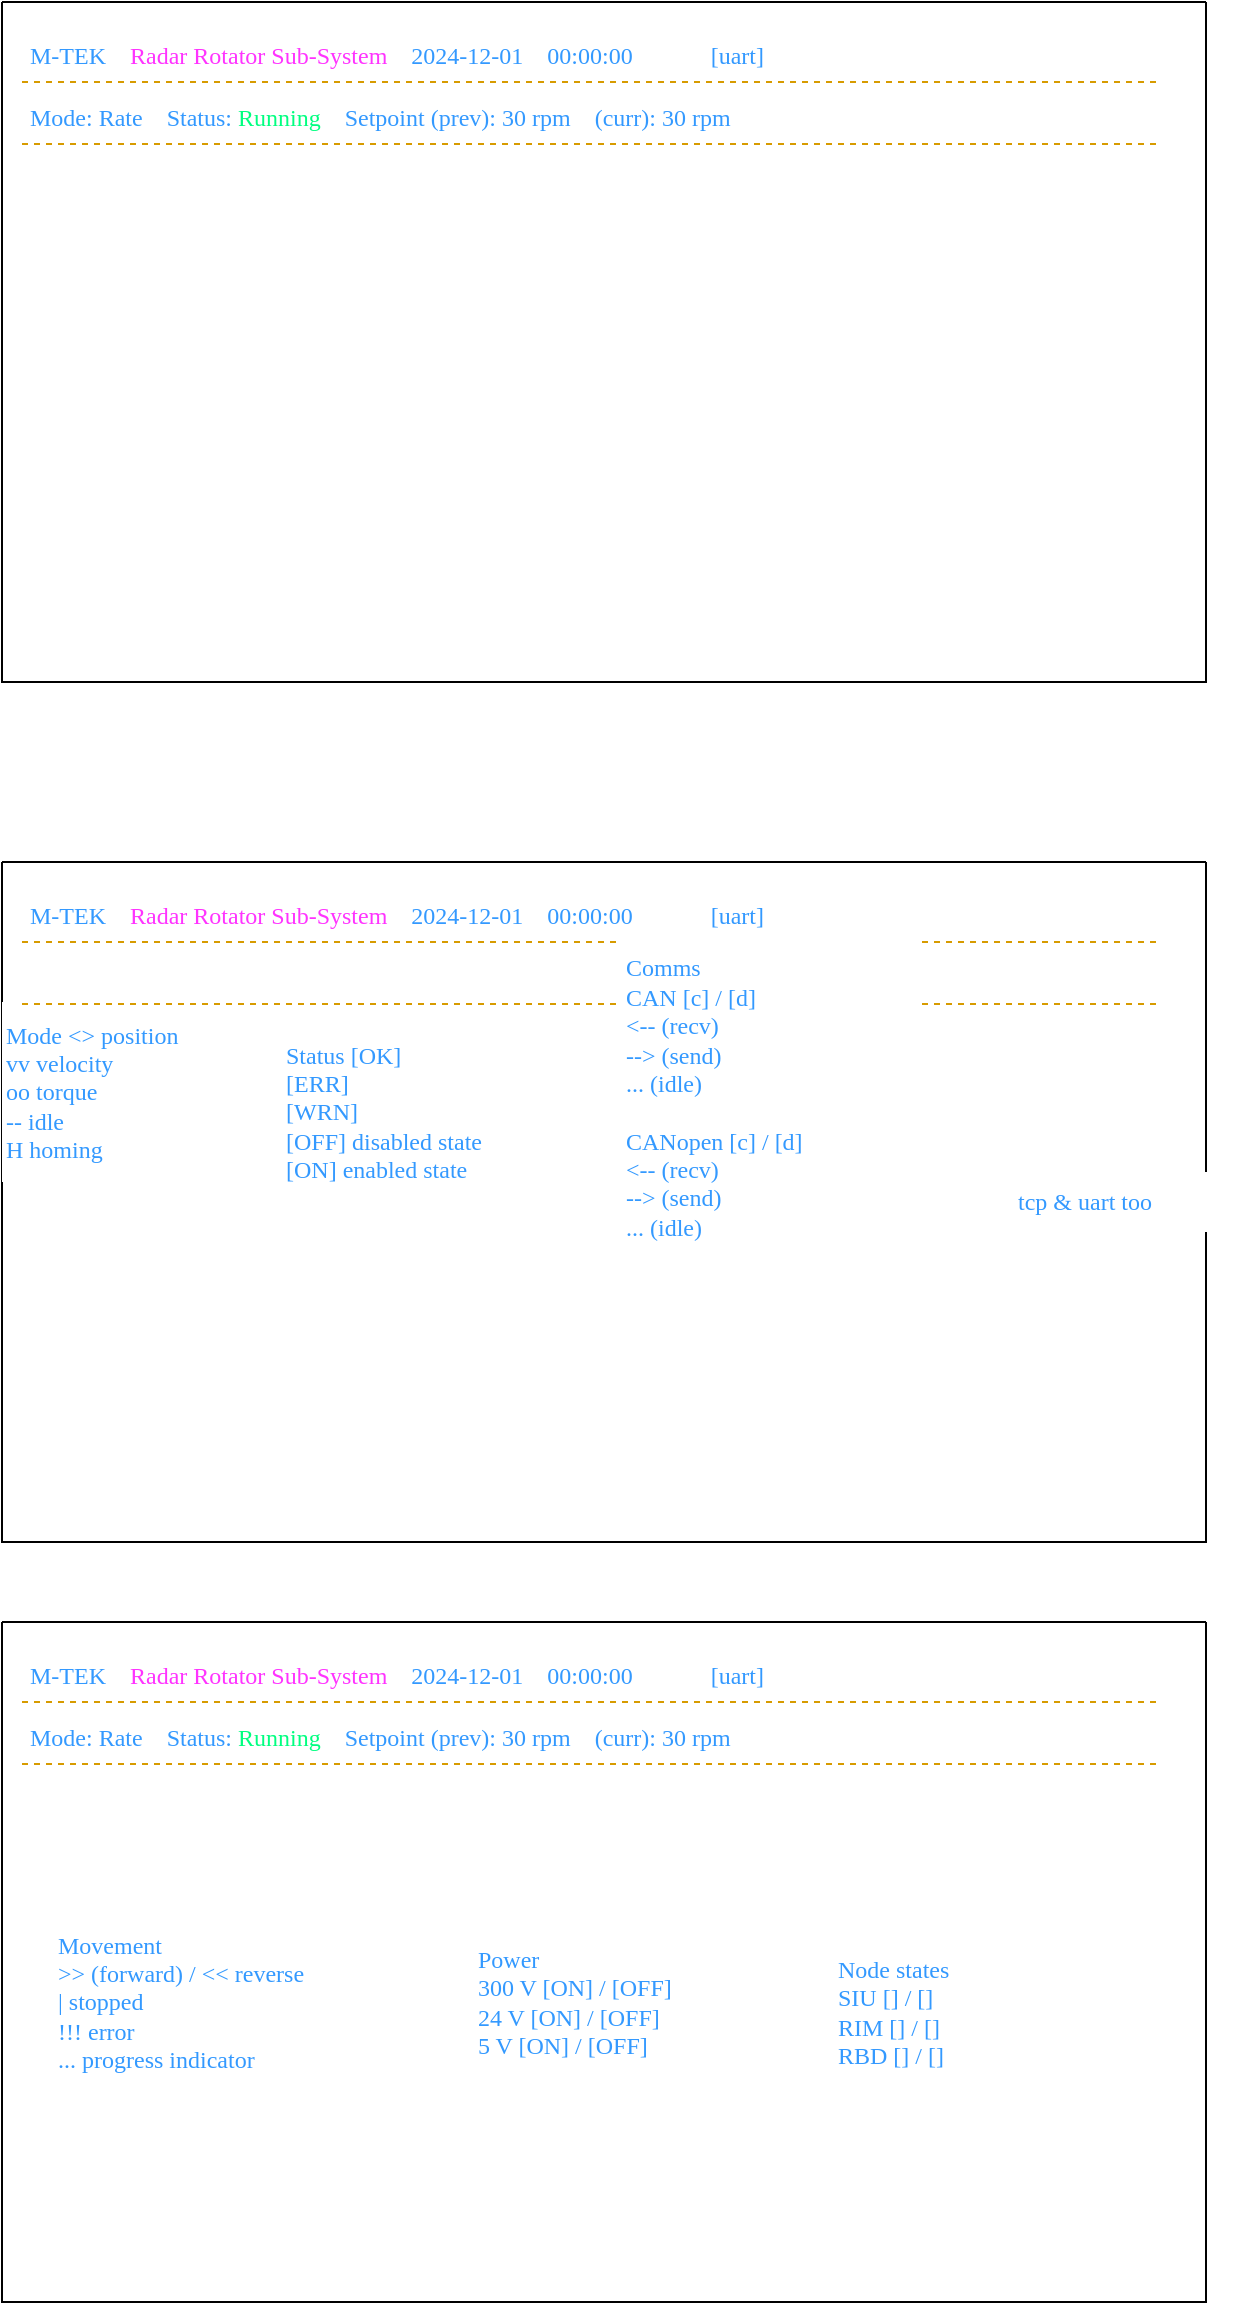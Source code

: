 <mxfile version="25.0.1">
  <diagram name="Page-1" id="gYPdV5KYoYjTxZCbX4Au">
    <mxGraphModel dx="1195" dy="615" grid="1" gridSize="10" guides="1" tooltips="1" connect="1" arrows="1" fold="1" page="1" pageScale="1" pageWidth="1654" pageHeight="1169" math="0" shadow="0">
      <root>
        <mxCell id="0" />
        <mxCell id="1" parent="0" />
        <mxCell id="oLKlljd090616Nfrw5Nb-1" value="" style="swimlane;startSize=0;" vertex="1" parent="1">
          <mxGeometry x="14" y="10" width="602" height="340" as="geometry" />
        </mxCell>
        <mxCell id="oLKlljd090616Nfrw5Nb-9" value="&lt;font color=&quot;#3399ff&quot; face=&quot;Lucida Console&quot;&gt;M-TEK&amp;nbsp; &amp;nbsp; &lt;/font&gt;&lt;font color=&quot;#ff33ff&quot; face=&quot;Lucida Console&quot;&gt;Radar Rotator Sub-System&amp;nbsp; &amp;nbsp;&amp;nbsp;&lt;/font&gt;&lt;span style=&quot;color: rgb(51, 153, 255); font-family: &amp;quot;Lucida Console&amp;quot;;&quot;&gt;2024-12-01&amp;nbsp; &amp;nbsp; 00:00:00&lt;/span&gt;&lt;font color=&quot;#ff33ff&quot; face=&quot;Lucida Console&quot;&gt;&amp;nbsp; &amp;nbsp; &amp;nbsp; &amp;nbsp; &amp;nbsp; &amp;nbsp; &amp;nbsp;&lt;/font&gt;&lt;span style=&quot;color: rgb(51, 153, 255); font-family: &amp;quot;Lucida Console&amp;quot;;&quot;&gt;[uart]&lt;/span&gt;" style="text;html=1;align=left;verticalAlign=middle;resizable=0;points=[];autosize=1;strokeColor=none;fillColor=default;" vertex="1" parent="oLKlljd090616Nfrw5Nb-1">
          <mxGeometry x="12" y="13" width="582" height="27" as="geometry" />
        </mxCell>
        <mxCell id="oLKlljd090616Nfrw5Nb-6" value="" style="endArrow=none;dashed=1;html=1;rounded=0;strokeColor=#d79b00;fillColor=#ffe6cc;" edge="1" parent="oLKlljd090616Nfrw5Nb-1">
          <mxGeometry width="50" height="50" relative="1" as="geometry">
            <mxPoint x="10" y="40" as="sourcePoint" />
            <mxPoint x="580" y="40" as="targetPoint" />
          </mxGeometry>
        </mxCell>
        <mxCell id="oLKlljd090616Nfrw5Nb-10" value="&lt;font color=&quot;#3399ff&quot; face=&quot;Lucida Console&quot;&gt;Mode: Rate&amp;nbsp; &amp;nbsp; Status:&amp;nbsp;&lt;/font&gt;&lt;font color=&quot;#00ff80&quot; face=&quot;Lucida Console&quot;&gt;Running&amp;nbsp; &amp;nbsp; &lt;/font&gt;&lt;span style=&quot;color: rgb(51, 153, 255); font-family: &amp;quot;Lucida Console&amp;quot;;&quot;&gt;Setpoint (prev): 30 rpm&amp;nbsp; &amp;nbsp; (curr): 30 rpm&lt;/span&gt;&lt;font color=&quot;#ff33ff&quot; face=&quot;Lucida Console&quot;&gt;&amp;nbsp;&lt;/font&gt;" style="text;html=1;align=left;verticalAlign=middle;resizable=0;points=[];autosize=1;strokeColor=none;fillColor=default;" vertex="1" parent="oLKlljd090616Nfrw5Nb-1">
          <mxGeometry x="12" y="43" width="570" height="30" as="geometry" />
        </mxCell>
        <mxCell id="oLKlljd090616Nfrw5Nb-12" value="" style="endArrow=none;dashed=1;html=1;rounded=0;strokeColor=#d79b00;fillColor=#ffe6cc;" edge="1" parent="oLKlljd090616Nfrw5Nb-1">
          <mxGeometry width="50" height="50" relative="1" as="geometry">
            <mxPoint x="10" y="71" as="sourcePoint" />
            <mxPoint x="580" y="71" as="targetPoint" />
          </mxGeometry>
        </mxCell>
        <mxCell id="oLKlljd090616Nfrw5Nb-13" value="" style="swimlane;startSize=0;" vertex="1" parent="1">
          <mxGeometry x="14" y="440" width="602" height="340" as="geometry" />
        </mxCell>
        <mxCell id="oLKlljd090616Nfrw5Nb-14" value="&lt;font color=&quot;#3399ff&quot; face=&quot;Lucida Console&quot;&gt;M-TEK&amp;nbsp; &amp;nbsp; &lt;/font&gt;&lt;font color=&quot;#ff33ff&quot; face=&quot;Lucida Console&quot;&gt;Radar Rotator Sub-System&amp;nbsp; &amp;nbsp;&amp;nbsp;&lt;/font&gt;&lt;span style=&quot;color: rgb(51, 153, 255); font-family: &amp;quot;Lucida Console&amp;quot;;&quot;&gt;2024-12-01&amp;nbsp; &amp;nbsp; 00:00:00&lt;/span&gt;&lt;font color=&quot;#ff33ff&quot; face=&quot;Lucida Console&quot;&gt;&amp;nbsp; &amp;nbsp; &amp;nbsp; &amp;nbsp; &amp;nbsp; &amp;nbsp; &amp;nbsp;&lt;/font&gt;&lt;span style=&quot;color: rgb(51, 153, 255); font-family: &amp;quot;Lucida Console&amp;quot;;&quot;&gt;[uart]&lt;/span&gt;" style="text;html=1;align=left;verticalAlign=middle;resizable=0;points=[];autosize=1;strokeColor=none;fillColor=default;" vertex="1" parent="oLKlljd090616Nfrw5Nb-13">
          <mxGeometry x="12" y="13" width="582" height="27" as="geometry" />
        </mxCell>
        <mxCell id="oLKlljd090616Nfrw5Nb-15" value="" style="endArrow=none;dashed=1;html=1;rounded=0;strokeColor=#d79b00;fillColor=#ffe6cc;" edge="1" parent="oLKlljd090616Nfrw5Nb-13">
          <mxGeometry width="50" height="50" relative="1" as="geometry">
            <mxPoint x="10" y="40" as="sourcePoint" />
            <mxPoint x="580" y="40" as="targetPoint" />
          </mxGeometry>
        </mxCell>
        <mxCell id="oLKlljd090616Nfrw5Nb-16" value="&lt;font color=&quot;#3399ff&quot; face=&quot;Lucida Console&quot;&gt;Mode &amp;lt;&amp;gt; position&lt;/font&gt;&lt;div&gt;&lt;font color=&quot;#3399ff&quot; face=&quot;Lucida Console&quot;&gt;vv velocity&lt;/font&gt;&lt;/div&gt;&lt;div&gt;&lt;font color=&quot;#3399ff&quot; face=&quot;Lucida Console&quot;&gt;oo torque&lt;/font&gt;&lt;/div&gt;&lt;div&gt;&lt;font color=&quot;#3399ff&quot; face=&quot;Lucida Console&quot;&gt;-- idle&lt;/font&gt;&lt;/div&gt;&lt;div&gt;&lt;font color=&quot;#3399ff&quot; face=&quot;Lucida Console&quot;&gt;H homing&lt;/font&gt;&lt;/div&gt;" style="text;html=1;align=left;verticalAlign=middle;resizable=0;points=[];autosize=1;strokeColor=none;fillColor=default;" vertex="1" parent="oLKlljd090616Nfrw5Nb-13">
          <mxGeometry y="70" width="140" height="90" as="geometry" />
        </mxCell>
        <mxCell id="oLKlljd090616Nfrw5Nb-17" value="" style="endArrow=none;dashed=1;html=1;rounded=0;strokeColor=#d79b00;fillColor=#ffe6cc;" edge="1" parent="oLKlljd090616Nfrw5Nb-13">
          <mxGeometry width="50" height="50" relative="1" as="geometry">
            <mxPoint x="10" y="71" as="sourcePoint" />
            <mxPoint x="580" y="71" as="targetPoint" />
          </mxGeometry>
        </mxCell>
        <mxCell id="oLKlljd090616Nfrw5Nb-18" value="&lt;font color=&quot;#3399ff&quot; face=&quot;Lucida Console&quot;&gt;Status [OK]&amp;nbsp;&lt;/font&gt;&lt;div&gt;&lt;font color=&quot;#3399ff&quot; face=&quot;Lucida Console&quot;&gt;[ERR]&amp;nbsp;&lt;/font&gt;&lt;/div&gt;&lt;div&gt;&lt;font color=&quot;#3399ff&quot; face=&quot;Lucida Console&quot;&gt;[WRN]&lt;/font&gt;&lt;/div&gt;&lt;div&gt;&lt;font color=&quot;#3399ff&quot; face=&quot;Lucida Console&quot;&gt;[OFF] disabled state&lt;/font&gt;&lt;/div&gt;&lt;div&gt;&lt;font color=&quot;#3399ff&quot; face=&quot;Lucida Console&quot;&gt;[ON] enabled state&lt;/font&gt;&lt;/div&gt;" style="text;html=1;align=left;verticalAlign=middle;resizable=0;points=[];autosize=1;strokeColor=none;fillColor=default;" vertex="1" parent="oLKlljd090616Nfrw5Nb-13">
          <mxGeometry x="140" y="80" width="170" height="90" as="geometry" />
        </mxCell>
        <mxCell id="oLKlljd090616Nfrw5Nb-19" value="&lt;font color=&quot;#3399ff&quot; face=&quot;Lucida Console&quot;&gt;Comms&amp;nbsp;&amp;nbsp;&lt;/font&gt;&lt;div&gt;&lt;font color=&quot;#3399ff&quot; face=&quot;Lucida Console&quot;&gt;CAN [c] / [d]&amp;nbsp;&lt;/font&gt;&lt;/div&gt;&lt;div&gt;&lt;font color=&quot;#3399ff&quot; face=&quot;Lucida Console&quot;&gt;&amp;lt;-- (recv)&lt;/font&gt;&lt;/div&gt;&lt;div&gt;&lt;font color=&quot;#3399ff&quot; face=&quot;Lucida Console&quot;&gt;--&amp;gt; (send)&lt;/font&gt;&lt;/div&gt;&lt;div&gt;&lt;font color=&quot;#3399ff&quot; face=&quot;Lucida Console&quot;&gt;... (idle)&lt;/font&gt;&lt;/div&gt;&lt;div&gt;&lt;font color=&quot;#3399ff&quot; face=&quot;Lucida Console&quot;&gt;&lt;br&gt;&lt;/font&gt;&lt;/div&gt;&lt;div&gt;&lt;font color=&quot;#3399ff&quot; face=&quot;Lucida Console&quot;&gt;CANopen [c] / [d]&lt;/font&gt;&lt;/div&gt;&lt;div&gt;&lt;div&gt;&lt;font color=&quot;#3399ff&quot; face=&quot;Lucida Console&quot;&gt;&amp;lt;-- (recv)&lt;/font&gt;&lt;/div&gt;&lt;div&gt;&lt;font color=&quot;#3399ff&quot; face=&quot;Lucida Console&quot;&gt;--&amp;gt; (send)&lt;/font&gt;&lt;/div&gt;&lt;div&gt;&lt;font color=&quot;#3399ff&quot; face=&quot;Lucida Console&quot;&gt;... (idle)&lt;/font&gt;&lt;/div&gt;&lt;/div&gt;&lt;div&gt;&lt;font color=&quot;#3399ff&quot; face=&quot;Lucida Console&quot;&gt;&lt;br&gt;&lt;/font&gt;&lt;/div&gt;" style="text;html=1;align=left;verticalAlign=middle;resizable=0;points=[];autosize=1;strokeColor=none;fillColor=default;" vertex="1" parent="oLKlljd090616Nfrw5Nb-13">
          <mxGeometry x="310" y="35" width="150" height="180" as="geometry" />
        </mxCell>
        <mxCell id="oLKlljd090616Nfrw5Nb-20" value="&lt;div&gt;&lt;font color=&quot;#3399ff&quot; face=&quot;Lucida Console&quot;&gt;tcp &amp;amp; uart too&lt;/font&gt;&lt;/div&gt;" style="text;html=1;align=left;verticalAlign=middle;resizable=0;points=[];autosize=1;strokeColor=none;fillColor=default;" vertex="1" parent="1">
          <mxGeometry x="520" y="595" width="120" height="30" as="geometry" />
        </mxCell>
        <mxCell id="oLKlljd090616Nfrw5Nb-21" value="" style="swimlane;startSize=0;" vertex="1" parent="1">
          <mxGeometry x="14" y="820" width="602" height="340" as="geometry" />
        </mxCell>
        <mxCell id="oLKlljd090616Nfrw5Nb-22" value="&lt;font color=&quot;#3399ff&quot; face=&quot;Lucida Console&quot;&gt;M-TEK&amp;nbsp; &amp;nbsp; &lt;/font&gt;&lt;font color=&quot;#ff33ff&quot; face=&quot;Lucida Console&quot;&gt;Radar Rotator Sub-System&amp;nbsp; &amp;nbsp;&amp;nbsp;&lt;/font&gt;&lt;span style=&quot;color: rgb(51, 153, 255); font-family: &amp;quot;Lucida Console&amp;quot;;&quot;&gt;2024-12-01&amp;nbsp; &amp;nbsp; 00:00:00&lt;/span&gt;&lt;font color=&quot;#ff33ff&quot; face=&quot;Lucida Console&quot;&gt;&amp;nbsp; &amp;nbsp; &amp;nbsp; &amp;nbsp; &amp;nbsp; &amp;nbsp; &amp;nbsp;&lt;/font&gt;&lt;span style=&quot;color: rgb(51, 153, 255); font-family: &amp;quot;Lucida Console&amp;quot;;&quot;&gt;[uart]&lt;/span&gt;" style="text;html=1;align=left;verticalAlign=middle;resizable=0;points=[];autosize=1;strokeColor=none;fillColor=default;" vertex="1" parent="oLKlljd090616Nfrw5Nb-21">
          <mxGeometry x="12" y="13" width="582" height="27" as="geometry" />
        </mxCell>
        <mxCell id="oLKlljd090616Nfrw5Nb-23" value="" style="endArrow=none;dashed=1;html=1;rounded=0;strokeColor=#d79b00;fillColor=#ffe6cc;" edge="1" parent="oLKlljd090616Nfrw5Nb-21">
          <mxGeometry width="50" height="50" relative="1" as="geometry">
            <mxPoint x="10" y="40" as="sourcePoint" />
            <mxPoint x="580" y="40" as="targetPoint" />
          </mxGeometry>
        </mxCell>
        <mxCell id="oLKlljd090616Nfrw5Nb-24" value="&lt;font color=&quot;#3399ff&quot; face=&quot;Lucida Console&quot;&gt;Mode: Rate&amp;nbsp; &amp;nbsp; Status:&amp;nbsp;&lt;/font&gt;&lt;font color=&quot;#00ff80&quot; face=&quot;Lucida Console&quot;&gt;Running&amp;nbsp; &amp;nbsp; &lt;/font&gt;&lt;span style=&quot;color: rgb(51, 153, 255); font-family: &amp;quot;Lucida Console&amp;quot;;&quot;&gt;Setpoint (prev): 30 rpm&amp;nbsp; &amp;nbsp; (curr): 30 rpm&lt;/span&gt;&lt;font color=&quot;#ff33ff&quot; face=&quot;Lucida Console&quot;&gt;&amp;nbsp;&lt;/font&gt;" style="text;html=1;align=left;verticalAlign=middle;resizable=0;points=[];autosize=1;strokeColor=none;fillColor=default;" vertex="1" parent="oLKlljd090616Nfrw5Nb-21">
          <mxGeometry x="12" y="43" width="570" height="30" as="geometry" />
        </mxCell>
        <mxCell id="oLKlljd090616Nfrw5Nb-25" value="" style="endArrow=none;dashed=1;html=1;rounded=0;strokeColor=#d79b00;fillColor=#ffe6cc;" edge="1" parent="oLKlljd090616Nfrw5Nb-21">
          <mxGeometry width="50" height="50" relative="1" as="geometry">
            <mxPoint x="10" y="71" as="sourcePoint" />
            <mxPoint x="580" y="71" as="targetPoint" />
          </mxGeometry>
        </mxCell>
        <mxCell id="oLKlljd090616Nfrw5Nb-26" value="&lt;div&gt;&lt;font color=&quot;#3399ff&quot; face=&quot;Lucida Console&quot;&gt;Movement&lt;/font&gt;&lt;/div&gt;&lt;div&gt;&lt;font color=&quot;#3399ff&quot; face=&quot;Lucida Console&quot;&gt;&amp;gt;&amp;gt; (forward) / &amp;lt;&amp;lt; reverse&lt;/font&gt;&lt;/div&gt;&lt;div&gt;&lt;font color=&quot;#3399ff&quot; face=&quot;Lucida Console&quot;&gt;| stopped&lt;/font&gt;&lt;/div&gt;&lt;div&gt;&lt;font color=&quot;#3399ff&quot; face=&quot;Lucida Console&quot;&gt;!!! error&lt;/font&gt;&lt;/div&gt;&lt;div&gt;&lt;font color=&quot;#3399ff&quot; face=&quot;Lucida Console&quot;&gt;... progress indicator&lt;/font&gt;&lt;/div&gt;" style="text;html=1;align=left;verticalAlign=middle;resizable=0;points=[];autosize=1;strokeColor=none;fillColor=default;" vertex="1" parent="oLKlljd090616Nfrw5Nb-21">
          <mxGeometry x="26" y="145" width="200" height="90" as="geometry" />
        </mxCell>
        <mxCell id="oLKlljd090616Nfrw5Nb-27" value="&lt;div&gt;&lt;font face=&quot;Lucida Console&quot; color=&quot;#3399ff&quot;&gt;Power&lt;/font&gt;&lt;/div&gt;&lt;div&gt;&lt;font face=&quot;Lucida Console&quot; color=&quot;#3399ff&quot;&gt;300 V [ON] / [OFF]&lt;/font&gt;&lt;/div&gt;&lt;div&gt;&lt;span style=&quot;color: rgb(51, 153, 255); font-family: &amp;quot;Lucida Console&amp;quot;;&quot;&gt;24 V [ON] / [OFF]&lt;/span&gt;&lt;font face=&quot;Lucida Console&quot; color=&quot;#3399ff&quot;&gt;&lt;/font&gt;&lt;/div&gt;&lt;div&gt;&lt;span style=&quot;color: rgb(51, 153, 255); font-family: &amp;quot;Lucida Console&amp;quot;;&quot;&gt;5 V [ON] / [OFF]&lt;/span&gt;&lt;span style=&quot;color: rgb(51, 153, 255); font-family: &amp;quot;Lucida Console&amp;quot;;&quot;&gt;&lt;/span&gt;&lt;/div&gt;" style="text;html=1;align=left;verticalAlign=middle;resizable=0;points=[];autosize=1;strokeColor=none;fillColor=default;" vertex="1" parent="oLKlljd090616Nfrw5Nb-21">
          <mxGeometry x="236" y="150" width="150" height="80" as="geometry" />
        </mxCell>
        <mxCell id="oLKlljd090616Nfrw5Nb-28" value="&lt;div&gt;&lt;font face=&quot;Lucida Console&quot; color=&quot;#3399ff&quot;&gt;Node states&lt;/font&gt;&lt;/div&gt;&lt;div&gt;&lt;font face=&quot;Lucida Console&quot; color=&quot;#3399ff&quot;&gt;SIU [] / []&lt;/font&gt;&lt;/div&gt;&lt;div&gt;&lt;font face=&quot;Lucida Console&quot; color=&quot;#3399ff&quot;&gt;RIM [] / []&lt;/font&gt;&lt;/div&gt;&lt;div&gt;&lt;font face=&quot;Lucida Console&quot; color=&quot;#3399ff&quot;&gt;RBD [] / []&lt;/font&gt;&lt;/div&gt;" style="text;html=1;align=left;verticalAlign=middle;resizable=0;points=[];autosize=1;strokeColor=none;fillColor=default;" vertex="1" parent="oLKlljd090616Nfrw5Nb-21">
          <mxGeometry x="416" y="155" width="100" height="80" as="geometry" />
        </mxCell>
      </root>
    </mxGraphModel>
  </diagram>
</mxfile>
